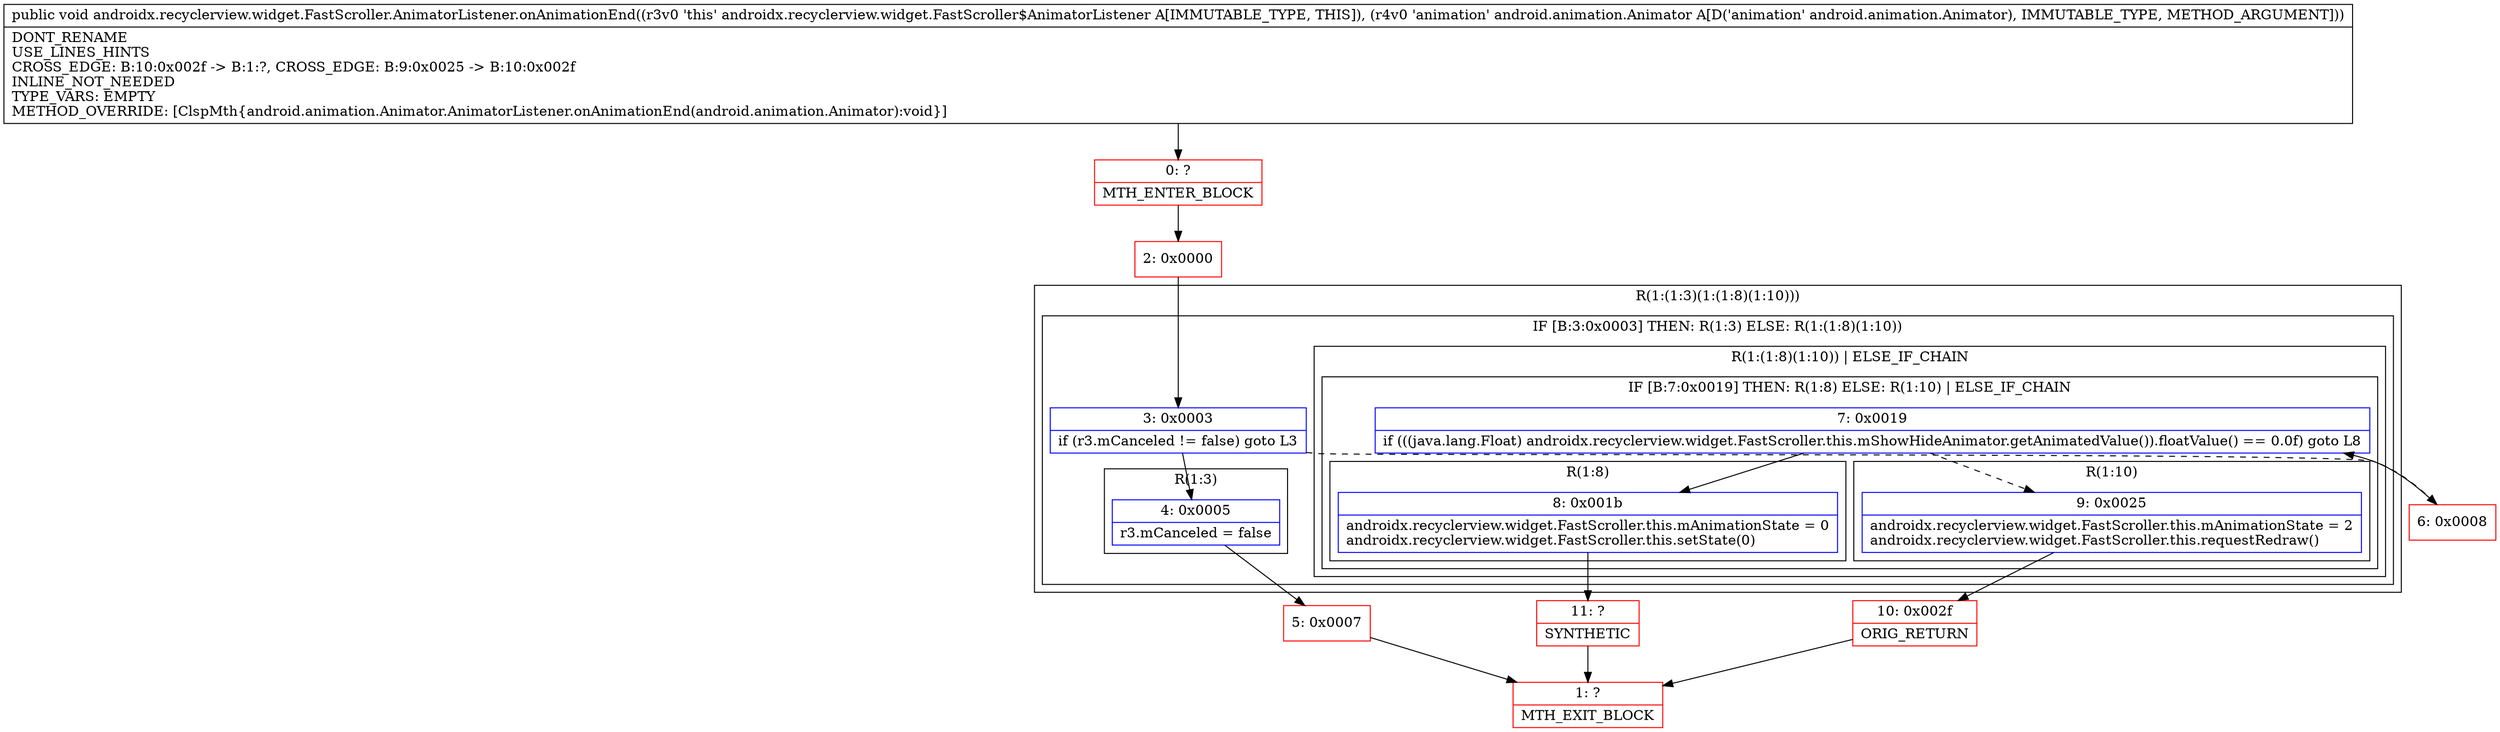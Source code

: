 digraph "CFG forandroidx.recyclerview.widget.FastScroller.AnimatorListener.onAnimationEnd(Landroid\/animation\/Animator;)V" {
subgraph cluster_Region_271912785 {
label = "R(1:(1:3)(1:(1:8)(1:10)))";
node [shape=record,color=blue];
subgraph cluster_IfRegion_377494692 {
label = "IF [B:3:0x0003] THEN: R(1:3) ELSE: R(1:(1:8)(1:10))";
node [shape=record,color=blue];
Node_3 [shape=record,label="{3\:\ 0x0003|if (r3.mCanceled != false) goto L3\l}"];
subgraph cluster_Region_1880992257 {
label = "R(1:3)";
node [shape=record,color=blue];
Node_4 [shape=record,label="{4\:\ 0x0005|r3.mCanceled = false\l}"];
}
subgraph cluster_Region_1684438847 {
label = "R(1:(1:8)(1:10)) | ELSE_IF_CHAIN\l";
node [shape=record,color=blue];
subgraph cluster_IfRegion_1553050469 {
label = "IF [B:7:0x0019] THEN: R(1:8) ELSE: R(1:10) | ELSE_IF_CHAIN\l";
node [shape=record,color=blue];
Node_7 [shape=record,label="{7\:\ 0x0019|if (((java.lang.Float) androidx.recyclerview.widget.FastScroller.this.mShowHideAnimator.getAnimatedValue()).floatValue() == 0.0f) goto L8\l}"];
subgraph cluster_Region_1248000367 {
label = "R(1:8)";
node [shape=record,color=blue];
Node_8 [shape=record,label="{8\:\ 0x001b|androidx.recyclerview.widget.FastScroller.this.mAnimationState = 0\landroidx.recyclerview.widget.FastScroller.this.setState(0)\l}"];
}
subgraph cluster_Region_1462898560 {
label = "R(1:10)";
node [shape=record,color=blue];
Node_9 [shape=record,label="{9\:\ 0x0025|androidx.recyclerview.widget.FastScroller.this.mAnimationState = 2\landroidx.recyclerview.widget.FastScroller.this.requestRedraw()\l}"];
}
}
}
}
}
Node_0 [shape=record,color=red,label="{0\:\ ?|MTH_ENTER_BLOCK\l}"];
Node_2 [shape=record,color=red,label="{2\:\ 0x0000}"];
Node_5 [shape=record,color=red,label="{5\:\ 0x0007}"];
Node_1 [shape=record,color=red,label="{1\:\ ?|MTH_EXIT_BLOCK\l}"];
Node_6 [shape=record,color=red,label="{6\:\ 0x0008}"];
Node_11 [shape=record,color=red,label="{11\:\ ?|SYNTHETIC\l}"];
Node_10 [shape=record,color=red,label="{10\:\ 0x002f|ORIG_RETURN\l}"];
MethodNode[shape=record,label="{public void androidx.recyclerview.widget.FastScroller.AnimatorListener.onAnimationEnd((r3v0 'this' androidx.recyclerview.widget.FastScroller$AnimatorListener A[IMMUTABLE_TYPE, THIS]), (r4v0 'animation' android.animation.Animator A[D('animation' android.animation.Animator), IMMUTABLE_TYPE, METHOD_ARGUMENT]))  | DONT_RENAME\lUSE_LINES_HINTS\lCROSS_EDGE: B:10:0x002f \-\> B:1:?, CROSS_EDGE: B:9:0x0025 \-\> B:10:0x002f\lINLINE_NOT_NEEDED\lTYPE_VARS: EMPTY\lMETHOD_OVERRIDE: [ClspMth\{android.animation.Animator.AnimatorListener.onAnimationEnd(android.animation.Animator):void\}]\l}"];
MethodNode -> Node_0;Node_3 -> Node_4;
Node_3 -> Node_6[style=dashed];
Node_4 -> Node_5;
Node_7 -> Node_8;
Node_7 -> Node_9[style=dashed];
Node_8 -> Node_11;
Node_9 -> Node_10;
Node_0 -> Node_2;
Node_2 -> Node_3;
Node_5 -> Node_1;
Node_6 -> Node_7;
Node_11 -> Node_1;
Node_10 -> Node_1;
}

